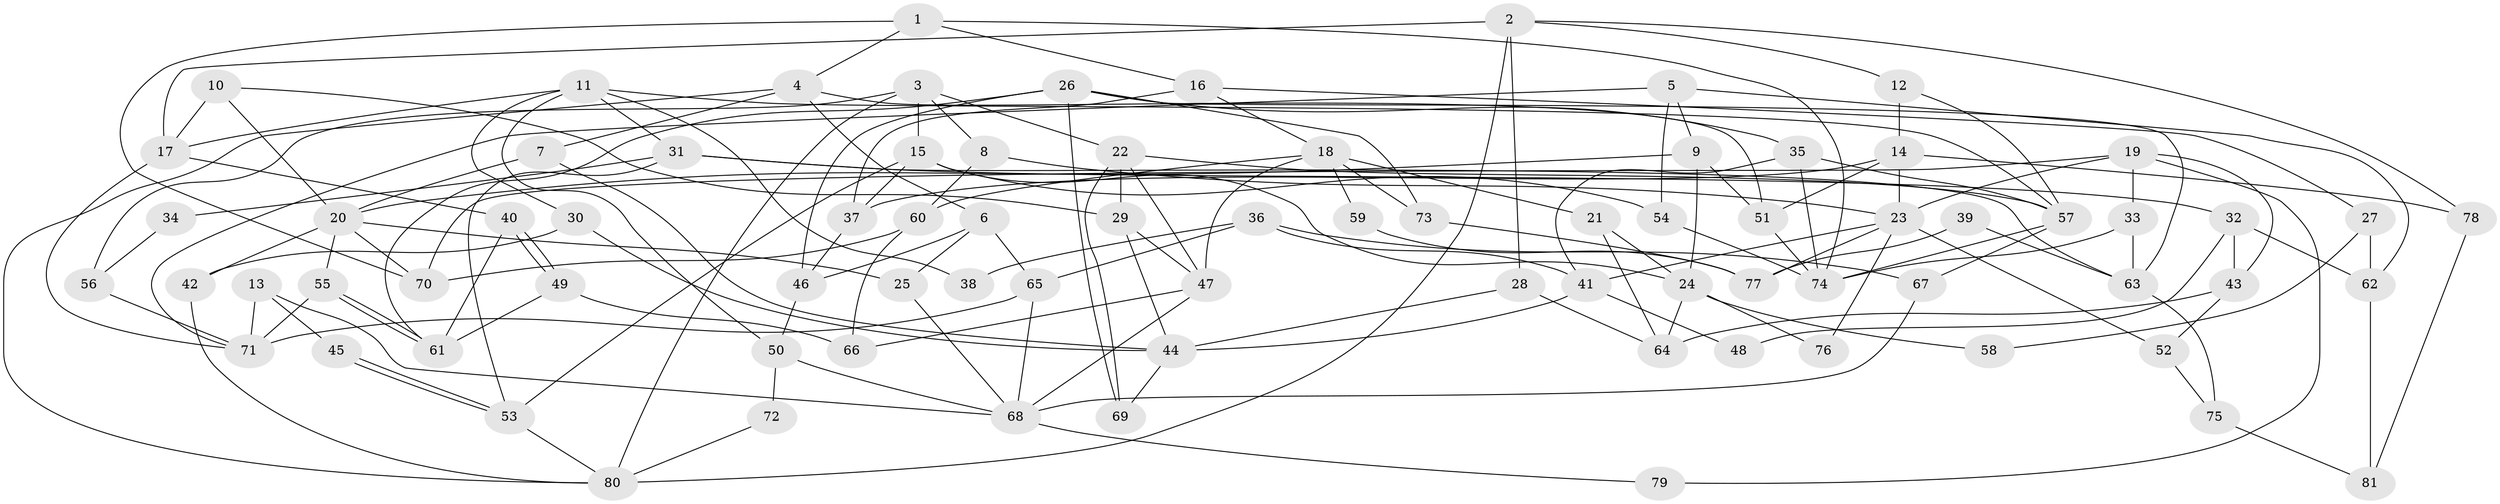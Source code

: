 // coarse degree distribution, {3: 0.2631578947368421, 12: 0.05263157894736842, 5: 0.14035087719298245, 7: 0.05263157894736842, 8: 0.03508771929824561, 6: 0.10526315789473684, 4: 0.17543859649122806, 2: 0.17543859649122806}
// Generated by graph-tools (version 1.1) at 2025/51/03/04/25 22:51:18]
// undirected, 81 vertices, 162 edges
graph export_dot {
  node [color=gray90,style=filled];
  1;
  2;
  3;
  4;
  5;
  6;
  7;
  8;
  9;
  10;
  11;
  12;
  13;
  14;
  15;
  16;
  17;
  18;
  19;
  20;
  21;
  22;
  23;
  24;
  25;
  26;
  27;
  28;
  29;
  30;
  31;
  32;
  33;
  34;
  35;
  36;
  37;
  38;
  39;
  40;
  41;
  42;
  43;
  44;
  45;
  46;
  47;
  48;
  49;
  50;
  51;
  52;
  53;
  54;
  55;
  56;
  57;
  58;
  59;
  60;
  61;
  62;
  63;
  64;
  65;
  66;
  67;
  68;
  69;
  70;
  71;
  72;
  73;
  74;
  75;
  76;
  77;
  78;
  79;
  80;
  81;
  1 -- 16;
  1 -- 4;
  1 -- 70;
  1 -- 74;
  2 -- 80;
  2 -- 12;
  2 -- 17;
  2 -- 28;
  2 -- 78;
  3 -- 15;
  3 -- 22;
  3 -- 8;
  3 -- 56;
  3 -- 80;
  4 -- 7;
  4 -- 51;
  4 -- 6;
  4 -- 80;
  5 -- 71;
  5 -- 9;
  5 -- 54;
  5 -- 62;
  6 -- 65;
  6 -- 25;
  6 -- 46;
  7 -- 20;
  7 -- 44;
  8 -- 23;
  8 -- 60;
  9 -- 20;
  9 -- 24;
  9 -- 51;
  10 -- 29;
  10 -- 17;
  10 -- 20;
  11 -- 17;
  11 -- 50;
  11 -- 30;
  11 -- 31;
  11 -- 38;
  11 -- 57;
  12 -- 57;
  12 -- 14;
  13 -- 68;
  13 -- 71;
  13 -- 45;
  14 -- 23;
  14 -- 51;
  14 -- 37;
  14 -- 78;
  15 -- 54;
  15 -- 53;
  15 -- 24;
  15 -- 37;
  16 -- 18;
  16 -- 37;
  16 -- 27;
  17 -- 40;
  17 -- 71;
  18 -- 60;
  18 -- 21;
  18 -- 47;
  18 -- 59;
  18 -- 73;
  19 -- 33;
  19 -- 70;
  19 -- 23;
  19 -- 43;
  19 -- 79;
  20 -- 25;
  20 -- 42;
  20 -- 55;
  20 -- 70;
  21 -- 64;
  21 -- 24;
  22 -- 57;
  22 -- 69;
  22 -- 29;
  22 -- 47;
  23 -- 41;
  23 -- 52;
  23 -- 76;
  23 -- 77;
  24 -- 64;
  24 -- 58;
  24 -- 76;
  25 -- 68;
  26 -- 61;
  26 -- 46;
  26 -- 35;
  26 -- 63;
  26 -- 69;
  26 -- 73;
  27 -- 62;
  27 -- 58;
  28 -- 44;
  28 -- 64;
  29 -- 47;
  29 -- 44;
  30 -- 42;
  30 -- 44;
  31 -- 53;
  31 -- 32;
  31 -- 34;
  31 -- 63;
  32 -- 62;
  32 -- 43;
  32 -- 48;
  33 -- 74;
  33 -- 63;
  34 -- 56;
  35 -- 57;
  35 -- 41;
  35 -- 74;
  36 -- 41;
  36 -- 65;
  36 -- 38;
  36 -- 67;
  37 -- 46;
  39 -- 63;
  39 -- 77;
  40 -- 61;
  40 -- 49;
  40 -- 49;
  41 -- 44;
  41 -- 48;
  42 -- 80;
  43 -- 52;
  43 -- 64;
  44 -- 69;
  45 -- 53;
  45 -- 53;
  46 -- 50;
  47 -- 66;
  47 -- 68;
  49 -- 66;
  49 -- 61;
  50 -- 68;
  50 -- 72;
  51 -- 74;
  52 -- 75;
  53 -- 80;
  54 -- 74;
  55 -- 61;
  55 -- 61;
  55 -- 71;
  56 -- 71;
  57 -- 74;
  57 -- 67;
  59 -- 77;
  60 -- 70;
  60 -- 66;
  62 -- 81;
  63 -- 75;
  65 -- 68;
  65 -- 71;
  67 -- 68;
  68 -- 79;
  72 -- 80;
  73 -- 77;
  75 -- 81;
  78 -- 81;
}
